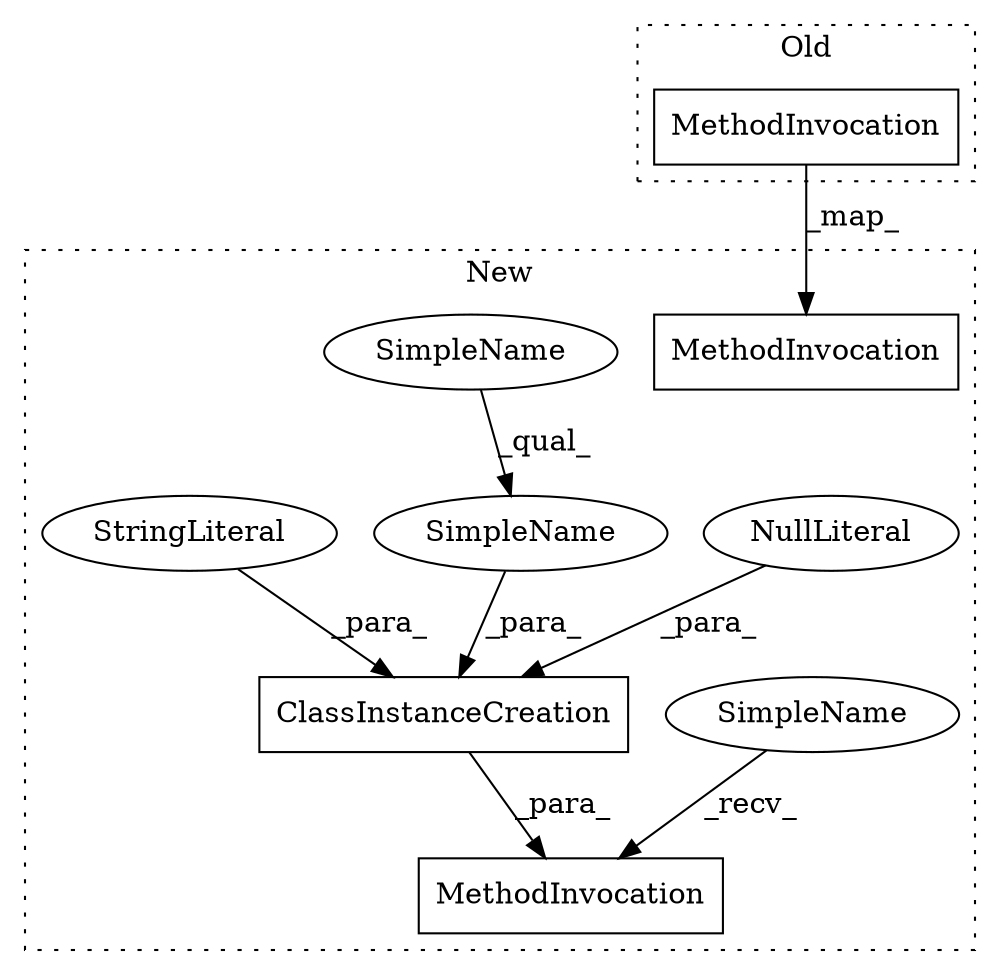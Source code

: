 digraph G {
subgraph cluster0 {
3 [label="MethodInvocation" a="32" s="6503,6641" l="4,1" shape="box"];
label = "Old";
style="dotted";
}
subgraph cluster1 {
1 [label="ClassInstanceCreation" a="14" s="7160,7492" l="10,1" shape="box"];
2 [label="MethodInvocation" a="32" s="6197,6411" l="4,1" shape="box"];
4 [label="MethodInvocation" a="32" s="7156,7493" l="4,1" shape="box"];
5 [label="NullLiteral" a="33" s="7216" l="276" shape="ellipse"];
6 [label="SimpleName" a="42" s="7154" l="1" shape="ellipse"];
7 [label="SimpleName" a="42" s="7200" l="14" shape="ellipse"];
8 [label="SimpleName" a="42" s="7200" l="10" shape="ellipse"];
9 [label="StringLiteral" a="45" s="7170" l="28" shape="ellipse"];
label = "New";
style="dotted";
}
1 -> 4 [label="_para_"];
3 -> 2 [label="_map_"];
5 -> 1 [label="_para_"];
6 -> 4 [label="_recv_"];
7 -> 1 [label="_para_"];
8 -> 7 [label="_qual_"];
9 -> 1 [label="_para_"];
}
